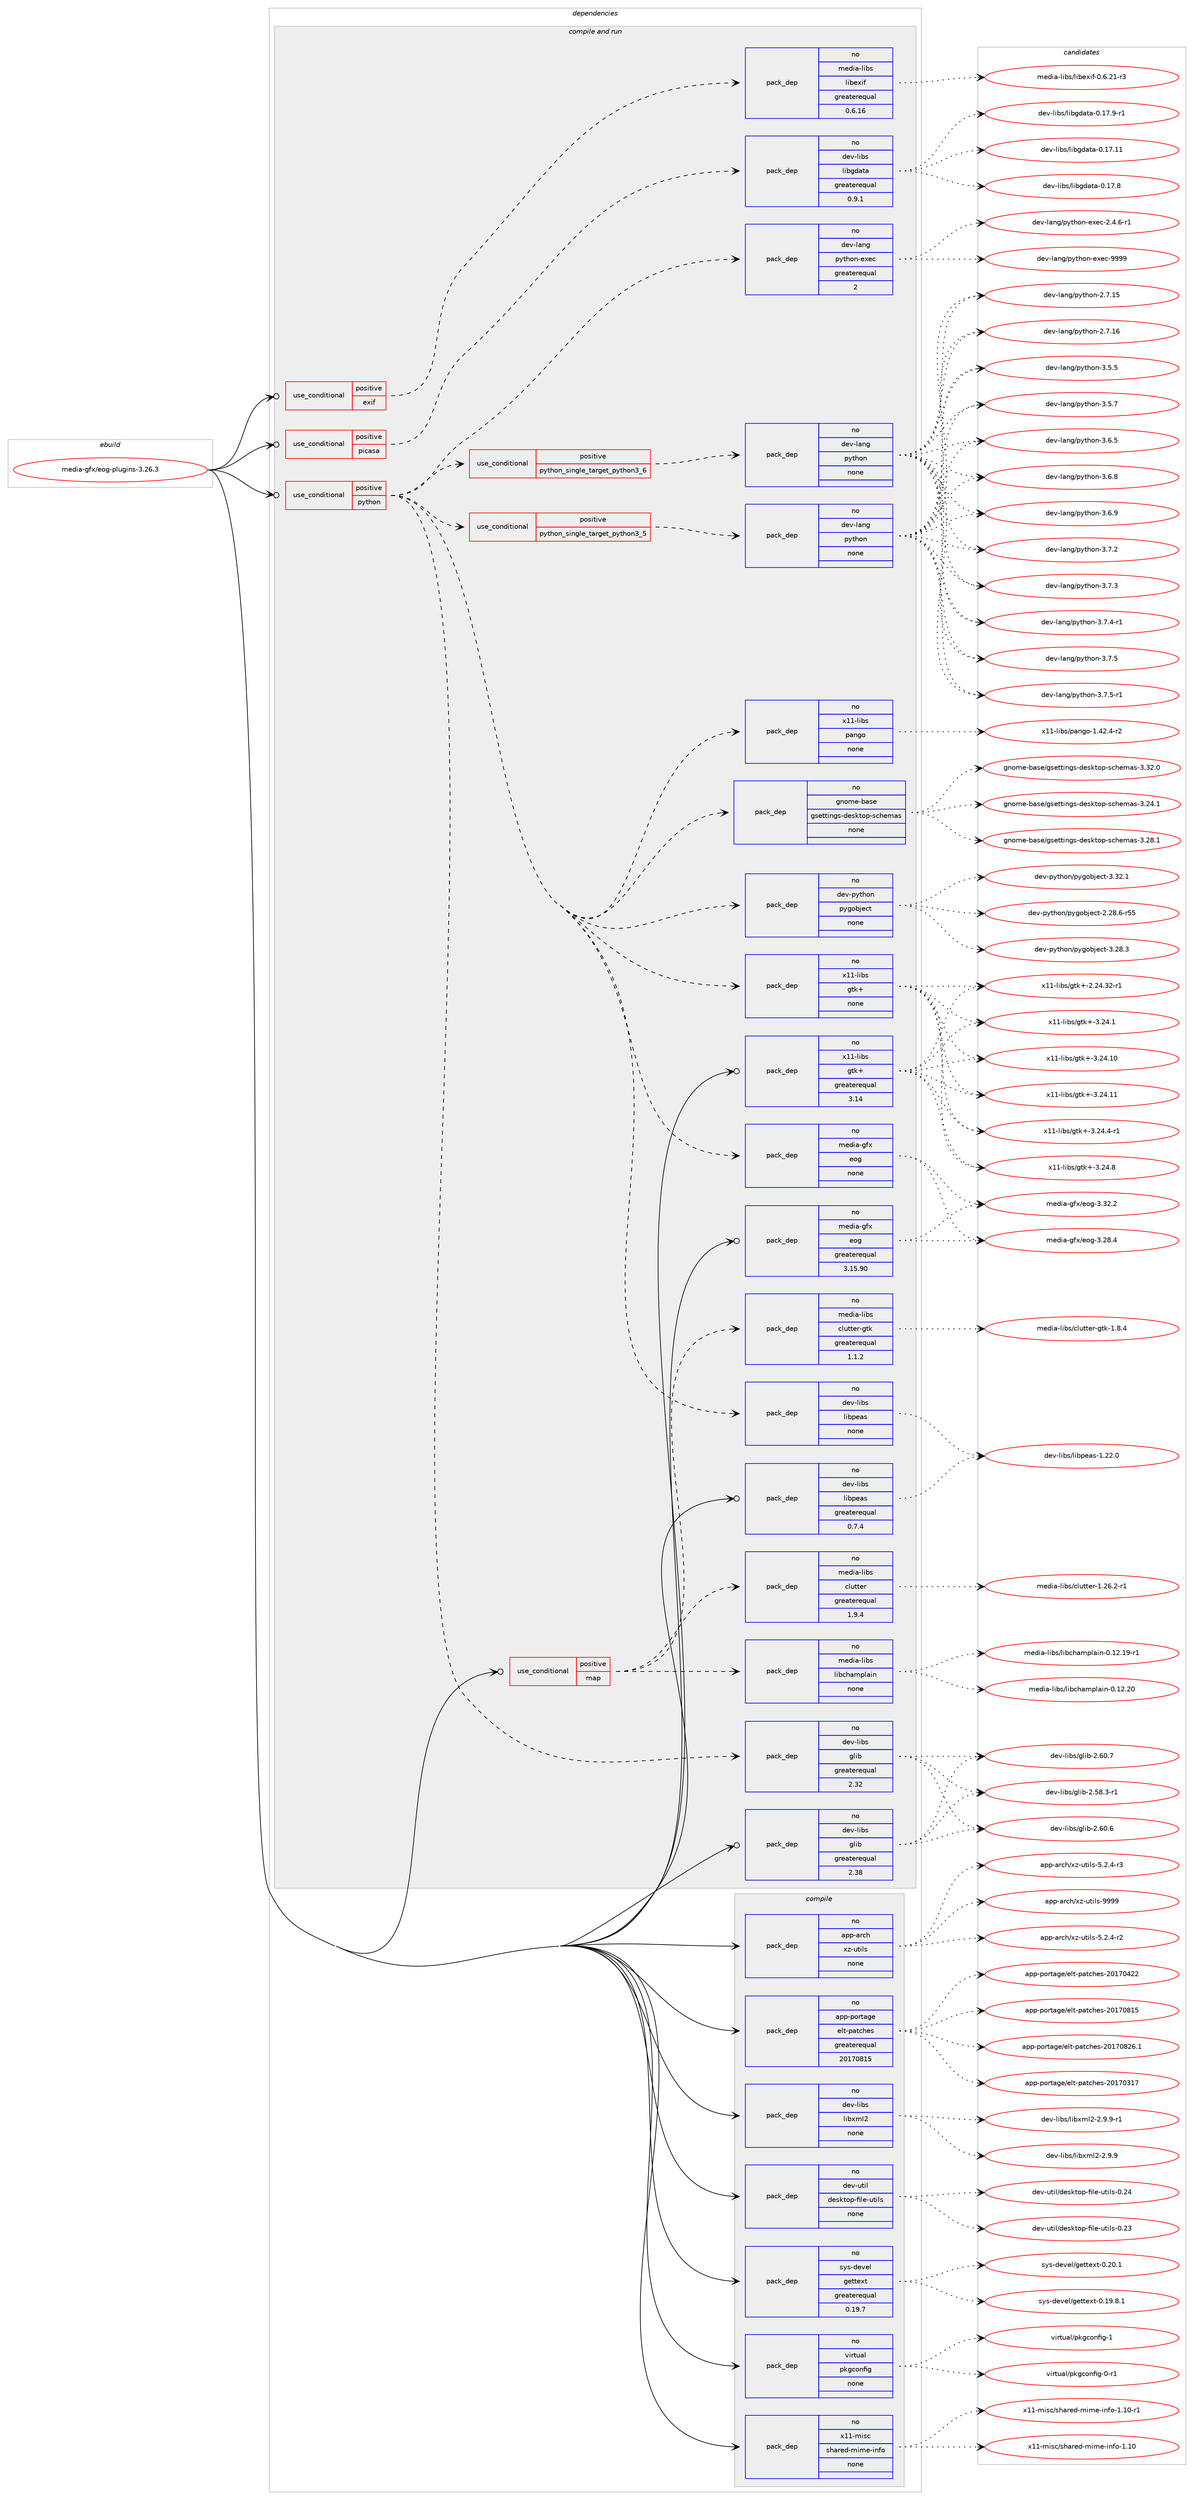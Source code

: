 digraph prolog {

# *************
# Graph options
# *************

newrank=true;
concentrate=true;
compound=true;
graph [rankdir=LR,fontname=Helvetica,fontsize=10,ranksep=1.5];#, ranksep=2.5, nodesep=0.2];
edge  [arrowhead=vee];
node  [fontname=Helvetica,fontsize=10];

# **********
# The ebuild
# **********

subgraph cluster_leftcol {
color=gray;
rank=same;
label=<<i>ebuild</i>>;
id [label="media-gfx/eog-plugins-3.26.3", color=red, width=4, href="../media-gfx/eog-plugins-3.26.3.svg"];
}

# ****************
# The dependencies
# ****************

subgraph cluster_midcol {
color=gray;
label=<<i>dependencies</i>>;
subgraph cluster_compile {
fillcolor="#eeeeee";
style=filled;
label=<<i>compile</i>>;
subgraph pack575659 {
dependency778737 [label=<<TABLE BORDER="0" CELLBORDER="1" CELLSPACING="0" CELLPADDING="4" WIDTH="220"><TR><TD ROWSPAN="6" CELLPADDING="30">pack_dep</TD></TR><TR><TD WIDTH="110">no</TD></TR><TR><TD>app-arch</TD></TR><TR><TD>xz-utils</TD></TR><TR><TD>none</TD></TR><TR><TD></TD></TR></TABLE>>, shape=none, color=blue];
}
id:e -> dependency778737:w [weight=20,style="solid",arrowhead="vee"];
subgraph pack575660 {
dependency778738 [label=<<TABLE BORDER="0" CELLBORDER="1" CELLSPACING="0" CELLPADDING="4" WIDTH="220"><TR><TD ROWSPAN="6" CELLPADDING="30">pack_dep</TD></TR><TR><TD WIDTH="110">no</TD></TR><TR><TD>app-portage</TD></TR><TR><TD>elt-patches</TD></TR><TR><TD>greaterequal</TD></TR><TR><TD>20170815</TD></TR></TABLE>>, shape=none, color=blue];
}
id:e -> dependency778738:w [weight=20,style="solid",arrowhead="vee"];
subgraph pack575661 {
dependency778739 [label=<<TABLE BORDER="0" CELLBORDER="1" CELLSPACING="0" CELLPADDING="4" WIDTH="220"><TR><TD ROWSPAN="6" CELLPADDING="30">pack_dep</TD></TR><TR><TD WIDTH="110">no</TD></TR><TR><TD>dev-libs</TD></TR><TR><TD>libxml2</TD></TR><TR><TD>none</TD></TR><TR><TD></TD></TR></TABLE>>, shape=none, color=blue];
}
id:e -> dependency778739:w [weight=20,style="solid",arrowhead="vee"];
subgraph pack575662 {
dependency778740 [label=<<TABLE BORDER="0" CELLBORDER="1" CELLSPACING="0" CELLPADDING="4" WIDTH="220"><TR><TD ROWSPAN="6" CELLPADDING="30">pack_dep</TD></TR><TR><TD WIDTH="110">no</TD></TR><TR><TD>dev-util</TD></TR><TR><TD>desktop-file-utils</TD></TR><TR><TD>none</TD></TR><TR><TD></TD></TR></TABLE>>, shape=none, color=blue];
}
id:e -> dependency778740:w [weight=20,style="solid",arrowhead="vee"];
subgraph pack575663 {
dependency778741 [label=<<TABLE BORDER="0" CELLBORDER="1" CELLSPACING="0" CELLPADDING="4" WIDTH="220"><TR><TD ROWSPAN="6" CELLPADDING="30">pack_dep</TD></TR><TR><TD WIDTH="110">no</TD></TR><TR><TD>sys-devel</TD></TR><TR><TD>gettext</TD></TR><TR><TD>greaterequal</TD></TR><TR><TD>0.19.7</TD></TR></TABLE>>, shape=none, color=blue];
}
id:e -> dependency778741:w [weight=20,style="solid",arrowhead="vee"];
subgraph pack575664 {
dependency778742 [label=<<TABLE BORDER="0" CELLBORDER="1" CELLSPACING="0" CELLPADDING="4" WIDTH="220"><TR><TD ROWSPAN="6" CELLPADDING="30">pack_dep</TD></TR><TR><TD WIDTH="110">no</TD></TR><TR><TD>virtual</TD></TR><TR><TD>pkgconfig</TD></TR><TR><TD>none</TD></TR><TR><TD></TD></TR></TABLE>>, shape=none, color=blue];
}
id:e -> dependency778742:w [weight=20,style="solid",arrowhead="vee"];
subgraph pack575665 {
dependency778743 [label=<<TABLE BORDER="0" CELLBORDER="1" CELLSPACING="0" CELLPADDING="4" WIDTH="220"><TR><TD ROWSPAN="6" CELLPADDING="30">pack_dep</TD></TR><TR><TD WIDTH="110">no</TD></TR><TR><TD>x11-misc</TD></TR><TR><TD>shared-mime-info</TD></TR><TR><TD>none</TD></TR><TR><TD></TD></TR></TABLE>>, shape=none, color=blue];
}
id:e -> dependency778743:w [weight=20,style="solid",arrowhead="vee"];
}
subgraph cluster_compileandrun {
fillcolor="#eeeeee";
style=filled;
label=<<i>compile and run</i>>;
subgraph cond189549 {
dependency778744 [label=<<TABLE BORDER="0" CELLBORDER="1" CELLSPACING="0" CELLPADDING="4"><TR><TD ROWSPAN="3" CELLPADDING="10">use_conditional</TD></TR><TR><TD>positive</TD></TR><TR><TD>exif</TD></TR></TABLE>>, shape=none, color=red];
subgraph pack575666 {
dependency778745 [label=<<TABLE BORDER="0" CELLBORDER="1" CELLSPACING="0" CELLPADDING="4" WIDTH="220"><TR><TD ROWSPAN="6" CELLPADDING="30">pack_dep</TD></TR><TR><TD WIDTH="110">no</TD></TR><TR><TD>media-libs</TD></TR><TR><TD>libexif</TD></TR><TR><TD>greaterequal</TD></TR><TR><TD>0.6.16</TD></TR></TABLE>>, shape=none, color=blue];
}
dependency778744:e -> dependency778745:w [weight=20,style="dashed",arrowhead="vee"];
}
id:e -> dependency778744:w [weight=20,style="solid",arrowhead="odotvee"];
subgraph cond189550 {
dependency778746 [label=<<TABLE BORDER="0" CELLBORDER="1" CELLSPACING="0" CELLPADDING="4"><TR><TD ROWSPAN="3" CELLPADDING="10">use_conditional</TD></TR><TR><TD>positive</TD></TR><TR><TD>map</TD></TR></TABLE>>, shape=none, color=red];
subgraph pack575667 {
dependency778747 [label=<<TABLE BORDER="0" CELLBORDER="1" CELLSPACING="0" CELLPADDING="4" WIDTH="220"><TR><TD ROWSPAN="6" CELLPADDING="30">pack_dep</TD></TR><TR><TD WIDTH="110">no</TD></TR><TR><TD>media-libs</TD></TR><TR><TD>libchamplain</TD></TR><TR><TD>none</TD></TR><TR><TD></TD></TR></TABLE>>, shape=none, color=blue];
}
dependency778746:e -> dependency778747:w [weight=20,style="dashed",arrowhead="vee"];
subgraph pack575668 {
dependency778748 [label=<<TABLE BORDER="0" CELLBORDER="1" CELLSPACING="0" CELLPADDING="4" WIDTH="220"><TR><TD ROWSPAN="6" CELLPADDING="30">pack_dep</TD></TR><TR><TD WIDTH="110">no</TD></TR><TR><TD>media-libs</TD></TR><TR><TD>clutter</TD></TR><TR><TD>greaterequal</TD></TR><TR><TD>1.9.4</TD></TR></TABLE>>, shape=none, color=blue];
}
dependency778746:e -> dependency778748:w [weight=20,style="dashed",arrowhead="vee"];
subgraph pack575669 {
dependency778749 [label=<<TABLE BORDER="0" CELLBORDER="1" CELLSPACING="0" CELLPADDING="4" WIDTH="220"><TR><TD ROWSPAN="6" CELLPADDING="30">pack_dep</TD></TR><TR><TD WIDTH="110">no</TD></TR><TR><TD>media-libs</TD></TR><TR><TD>clutter-gtk</TD></TR><TR><TD>greaterequal</TD></TR><TR><TD>1.1.2</TD></TR></TABLE>>, shape=none, color=blue];
}
dependency778746:e -> dependency778749:w [weight=20,style="dashed",arrowhead="vee"];
}
id:e -> dependency778746:w [weight=20,style="solid",arrowhead="odotvee"];
subgraph cond189551 {
dependency778750 [label=<<TABLE BORDER="0" CELLBORDER="1" CELLSPACING="0" CELLPADDING="4"><TR><TD ROWSPAN="3" CELLPADDING="10">use_conditional</TD></TR><TR><TD>positive</TD></TR><TR><TD>picasa</TD></TR></TABLE>>, shape=none, color=red];
subgraph pack575670 {
dependency778751 [label=<<TABLE BORDER="0" CELLBORDER="1" CELLSPACING="0" CELLPADDING="4" WIDTH="220"><TR><TD ROWSPAN="6" CELLPADDING="30">pack_dep</TD></TR><TR><TD WIDTH="110">no</TD></TR><TR><TD>dev-libs</TD></TR><TR><TD>libgdata</TD></TR><TR><TD>greaterequal</TD></TR><TR><TD>0.9.1</TD></TR></TABLE>>, shape=none, color=blue];
}
dependency778750:e -> dependency778751:w [weight=20,style="dashed",arrowhead="vee"];
}
id:e -> dependency778750:w [weight=20,style="solid",arrowhead="odotvee"];
subgraph cond189552 {
dependency778752 [label=<<TABLE BORDER="0" CELLBORDER="1" CELLSPACING="0" CELLPADDING="4"><TR><TD ROWSPAN="3" CELLPADDING="10">use_conditional</TD></TR><TR><TD>positive</TD></TR><TR><TD>python</TD></TR></TABLE>>, shape=none, color=red];
subgraph cond189553 {
dependency778753 [label=<<TABLE BORDER="0" CELLBORDER="1" CELLSPACING="0" CELLPADDING="4"><TR><TD ROWSPAN="3" CELLPADDING="10">use_conditional</TD></TR><TR><TD>positive</TD></TR><TR><TD>python_single_target_python3_5</TD></TR></TABLE>>, shape=none, color=red];
subgraph pack575671 {
dependency778754 [label=<<TABLE BORDER="0" CELLBORDER="1" CELLSPACING="0" CELLPADDING="4" WIDTH="220"><TR><TD ROWSPAN="6" CELLPADDING="30">pack_dep</TD></TR><TR><TD WIDTH="110">no</TD></TR><TR><TD>dev-lang</TD></TR><TR><TD>python</TD></TR><TR><TD>none</TD></TR><TR><TD></TD></TR></TABLE>>, shape=none, color=blue];
}
dependency778753:e -> dependency778754:w [weight=20,style="dashed",arrowhead="vee"];
}
dependency778752:e -> dependency778753:w [weight=20,style="dashed",arrowhead="vee"];
subgraph cond189554 {
dependency778755 [label=<<TABLE BORDER="0" CELLBORDER="1" CELLSPACING="0" CELLPADDING="4"><TR><TD ROWSPAN="3" CELLPADDING="10">use_conditional</TD></TR><TR><TD>positive</TD></TR><TR><TD>python_single_target_python3_6</TD></TR></TABLE>>, shape=none, color=red];
subgraph pack575672 {
dependency778756 [label=<<TABLE BORDER="0" CELLBORDER="1" CELLSPACING="0" CELLPADDING="4" WIDTH="220"><TR><TD ROWSPAN="6" CELLPADDING="30">pack_dep</TD></TR><TR><TD WIDTH="110">no</TD></TR><TR><TD>dev-lang</TD></TR><TR><TD>python</TD></TR><TR><TD>none</TD></TR><TR><TD></TD></TR></TABLE>>, shape=none, color=blue];
}
dependency778755:e -> dependency778756:w [weight=20,style="dashed",arrowhead="vee"];
}
dependency778752:e -> dependency778755:w [weight=20,style="dashed",arrowhead="vee"];
subgraph pack575673 {
dependency778757 [label=<<TABLE BORDER="0" CELLBORDER="1" CELLSPACING="0" CELLPADDING="4" WIDTH="220"><TR><TD ROWSPAN="6" CELLPADDING="30">pack_dep</TD></TR><TR><TD WIDTH="110">no</TD></TR><TR><TD>dev-lang</TD></TR><TR><TD>python-exec</TD></TR><TR><TD>greaterequal</TD></TR><TR><TD>2</TD></TR></TABLE>>, shape=none, color=blue];
}
dependency778752:e -> dependency778757:w [weight=20,style="dashed",arrowhead="vee"];
subgraph pack575674 {
dependency778758 [label=<<TABLE BORDER="0" CELLBORDER="1" CELLSPACING="0" CELLPADDING="4" WIDTH="220"><TR><TD ROWSPAN="6" CELLPADDING="30">pack_dep</TD></TR><TR><TD WIDTH="110">no</TD></TR><TR><TD>dev-libs</TD></TR><TR><TD>glib</TD></TR><TR><TD>greaterequal</TD></TR><TR><TD>2.32</TD></TR></TABLE>>, shape=none, color=blue];
}
dependency778752:e -> dependency778758:w [weight=20,style="dashed",arrowhead="vee"];
subgraph pack575675 {
dependency778759 [label=<<TABLE BORDER="0" CELLBORDER="1" CELLSPACING="0" CELLPADDING="4" WIDTH="220"><TR><TD ROWSPAN="6" CELLPADDING="30">pack_dep</TD></TR><TR><TD WIDTH="110">no</TD></TR><TR><TD>dev-libs</TD></TR><TR><TD>libpeas</TD></TR><TR><TD>none</TD></TR><TR><TD></TD></TR></TABLE>>, shape=none, color=blue];
}
dependency778752:e -> dependency778759:w [weight=20,style="dashed",arrowhead="vee"];
subgraph pack575676 {
dependency778760 [label=<<TABLE BORDER="0" CELLBORDER="1" CELLSPACING="0" CELLPADDING="4" WIDTH="220"><TR><TD ROWSPAN="6" CELLPADDING="30">pack_dep</TD></TR><TR><TD WIDTH="110">no</TD></TR><TR><TD>dev-python</TD></TR><TR><TD>pygobject</TD></TR><TR><TD>none</TD></TR><TR><TD></TD></TR></TABLE>>, shape=none, color=blue];
}
dependency778752:e -> dependency778760:w [weight=20,style="dashed",arrowhead="vee"];
subgraph pack575677 {
dependency778761 [label=<<TABLE BORDER="0" CELLBORDER="1" CELLSPACING="0" CELLPADDING="4" WIDTH="220"><TR><TD ROWSPAN="6" CELLPADDING="30">pack_dep</TD></TR><TR><TD WIDTH="110">no</TD></TR><TR><TD>gnome-base</TD></TR><TR><TD>gsettings-desktop-schemas</TD></TR><TR><TD>none</TD></TR><TR><TD></TD></TR></TABLE>>, shape=none, color=blue];
}
dependency778752:e -> dependency778761:w [weight=20,style="dashed",arrowhead="vee"];
subgraph pack575678 {
dependency778762 [label=<<TABLE BORDER="0" CELLBORDER="1" CELLSPACING="0" CELLPADDING="4" WIDTH="220"><TR><TD ROWSPAN="6" CELLPADDING="30">pack_dep</TD></TR><TR><TD WIDTH="110">no</TD></TR><TR><TD>media-gfx</TD></TR><TR><TD>eog</TD></TR><TR><TD>none</TD></TR><TR><TD></TD></TR></TABLE>>, shape=none, color=blue];
}
dependency778752:e -> dependency778762:w [weight=20,style="dashed",arrowhead="vee"];
subgraph pack575679 {
dependency778763 [label=<<TABLE BORDER="0" CELLBORDER="1" CELLSPACING="0" CELLPADDING="4" WIDTH="220"><TR><TD ROWSPAN="6" CELLPADDING="30">pack_dep</TD></TR><TR><TD WIDTH="110">no</TD></TR><TR><TD>x11-libs</TD></TR><TR><TD>gtk+</TD></TR><TR><TD>none</TD></TR><TR><TD></TD></TR></TABLE>>, shape=none, color=blue];
}
dependency778752:e -> dependency778763:w [weight=20,style="dashed",arrowhead="vee"];
subgraph pack575680 {
dependency778764 [label=<<TABLE BORDER="0" CELLBORDER="1" CELLSPACING="0" CELLPADDING="4" WIDTH="220"><TR><TD ROWSPAN="6" CELLPADDING="30">pack_dep</TD></TR><TR><TD WIDTH="110">no</TD></TR><TR><TD>x11-libs</TD></TR><TR><TD>pango</TD></TR><TR><TD>none</TD></TR><TR><TD></TD></TR></TABLE>>, shape=none, color=blue];
}
dependency778752:e -> dependency778764:w [weight=20,style="dashed",arrowhead="vee"];
}
id:e -> dependency778752:w [weight=20,style="solid",arrowhead="odotvee"];
subgraph pack575681 {
dependency778765 [label=<<TABLE BORDER="0" CELLBORDER="1" CELLSPACING="0" CELLPADDING="4" WIDTH="220"><TR><TD ROWSPAN="6" CELLPADDING="30">pack_dep</TD></TR><TR><TD WIDTH="110">no</TD></TR><TR><TD>dev-libs</TD></TR><TR><TD>glib</TD></TR><TR><TD>greaterequal</TD></TR><TR><TD>2.38</TD></TR></TABLE>>, shape=none, color=blue];
}
id:e -> dependency778765:w [weight=20,style="solid",arrowhead="odotvee"];
subgraph pack575682 {
dependency778766 [label=<<TABLE BORDER="0" CELLBORDER="1" CELLSPACING="0" CELLPADDING="4" WIDTH="220"><TR><TD ROWSPAN="6" CELLPADDING="30">pack_dep</TD></TR><TR><TD WIDTH="110">no</TD></TR><TR><TD>dev-libs</TD></TR><TR><TD>libpeas</TD></TR><TR><TD>greaterequal</TD></TR><TR><TD>0.7.4</TD></TR></TABLE>>, shape=none, color=blue];
}
id:e -> dependency778766:w [weight=20,style="solid",arrowhead="odotvee"];
subgraph pack575683 {
dependency778767 [label=<<TABLE BORDER="0" CELLBORDER="1" CELLSPACING="0" CELLPADDING="4" WIDTH="220"><TR><TD ROWSPAN="6" CELLPADDING="30">pack_dep</TD></TR><TR><TD WIDTH="110">no</TD></TR><TR><TD>media-gfx</TD></TR><TR><TD>eog</TD></TR><TR><TD>greaterequal</TD></TR><TR><TD>3.15.90</TD></TR></TABLE>>, shape=none, color=blue];
}
id:e -> dependency778767:w [weight=20,style="solid",arrowhead="odotvee"];
subgraph pack575684 {
dependency778768 [label=<<TABLE BORDER="0" CELLBORDER="1" CELLSPACING="0" CELLPADDING="4" WIDTH="220"><TR><TD ROWSPAN="6" CELLPADDING="30">pack_dep</TD></TR><TR><TD WIDTH="110">no</TD></TR><TR><TD>x11-libs</TD></TR><TR><TD>gtk+</TD></TR><TR><TD>greaterequal</TD></TR><TR><TD>3.14</TD></TR></TABLE>>, shape=none, color=blue];
}
id:e -> dependency778768:w [weight=20,style="solid",arrowhead="odotvee"];
}
subgraph cluster_run {
fillcolor="#eeeeee";
style=filled;
label=<<i>run</i>>;
}
}

# **************
# The candidates
# **************

subgraph cluster_choices {
rank=same;
color=gray;
label=<<i>candidates</i>>;

subgraph choice575659 {
color=black;
nodesep=1;
choice9711211245971149910447120122451171161051081154553465046524511450 [label="app-arch/xz-utils-5.2.4-r2", color=red, width=4,href="../app-arch/xz-utils-5.2.4-r2.svg"];
choice9711211245971149910447120122451171161051081154553465046524511451 [label="app-arch/xz-utils-5.2.4-r3", color=red, width=4,href="../app-arch/xz-utils-5.2.4-r3.svg"];
choice9711211245971149910447120122451171161051081154557575757 [label="app-arch/xz-utils-9999", color=red, width=4,href="../app-arch/xz-utils-9999.svg"];
dependency778737:e -> choice9711211245971149910447120122451171161051081154553465046524511450:w [style=dotted,weight="100"];
dependency778737:e -> choice9711211245971149910447120122451171161051081154553465046524511451:w [style=dotted,weight="100"];
dependency778737:e -> choice9711211245971149910447120122451171161051081154557575757:w [style=dotted,weight="100"];
}
subgraph choice575660 {
color=black;
nodesep=1;
choice97112112451121111141169710310147101108116451129711699104101115455048495548514955 [label="app-portage/elt-patches-20170317", color=red, width=4,href="../app-portage/elt-patches-20170317.svg"];
choice97112112451121111141169710310147101108116451129711699104101115455048495548525050 [label="app-portage/elt-patches-20170422", color=red, width=4,href="../app-portage/elt-patches-20170422.svg"];
choice97112112451121111141169710310147101108116451129711699104101115455048495548564953 [label="app-portage/elt-patches-20170815", color=red, width=4,href="../app-portage/elt-patches-20170815.svg"];
choice971121124511211111411697103101471011081164511297116991041011154550484955485650544649 [label="app-portage/elt-patches-20170826.1", color=red, width=4,href="../app-portage/elt-patches-20170826.1.svg"];
dependency778738:e -> choice97112112451121111141169710310147101108116451129711699104101115455048495548514955:w [style=dotted,weight="100"];
dependency778738:e -> choice97112112451121111141169710310147101108116451129711699104101115455048495548525050:w [style=dotted,weight="100"];
dependency778738:e -> choice97112112451121111141169710310147101108116451129711699104101115455048495548564953:w [style=dotted,weight="100"];
dependency778738:e -> choice971121124511211111411697103101471011081164511297116991041011154550484955485650544649:w [style=dotted,weight="100"];
}
subgraph choice575661 {
color=black;
nodesep=1;
choice1001011184510810598115471081059812010910850455046574657 [label="dev-libs/libxml2-2.9.9", color=red, width=4,href="../dev-libs/libxml2-2.9.9.svg"];
choice10010111845108105981154710810598120109108504550465746574511449 [label="dev-libs/libxml2-2.9.9-r1", color=red, width=4,href="../dev-libs/libxml2-2.9.9-r1.svg"];
dependency778739:e -> choice1001011184510810598115471081059812010910850455046574657:w [style=dotted,weight="100"];
dependency778739:e -> choice10010111845108105981154710810598120109108504550465746574511449:w [style=dotted,weight="100"];
}
subgraph choice575662 {
color=black;
nodesep=1;
choice100101118451171161051084710010111510711611111245102105108101451171161051081154548465051 [label="dev-util/desktop-file-utils-0.23", color=red, width=4,href="../dev-util/desktop-file-utils-0.23.svg"];
choice100101118451171161051084710010111510711611111245102105108101451171161051081154548465052 [label="dev-util/desktop-file-utils-0.24", color=red, width=4,href="../dev-util/desktop-file-utils-0.24.svg"];
dependency778740:e -> choice100101118451171161051084710010111510711611111245102105108101451171161051081154548465051:w [style=dotted,weight="100"];
dependency778740:e -> choice100101118451171161051084710010111510711611111245102105108101451171161051081154548465052:w [style=dotted,weight="100"];
}
subgraph choice575663 {
color=black;
nodesep=1;
choice1151211154510010111810110847103101116116101120116454846495746564649 [label="sys-devel/gettext-0.19.8.1", color=red, width=4,href="../sys-devel/gettext-0.19.8.1.svg"];
choice115121115451001011181011084710310111611610112011645484650484649 [label="sys-devel/gettext-0.20.1", color=red, width=4,href="../sys-devel/gettext-0.20.1.svg"];
dependency778741:e -> choice1151211154510010111810110847103101116116101120116454846495746564649:w [style=dotted,weight="100"];
dependency778741:e -> choice115121115451001011181011084710310111611610112011645484650484649:w [style=dotted,weight="100"];
}
subgraph choice575664 {
color=black;
nodesep=1;
choice11810511411611797108471121071039911111010210510345484511449 [label="virtual/pkgconfig-0-r1", color=red, width=4,href="../virtual/pkgconfig-0-r1.svg"];
choice1181051141161179710847112107103991111101021051034549 [label="virtual/pkgconfig-1", color=red, width=4,href="../virtual/pkgconfig-1.svg"];
dependency778742:e -> choice11810511411611797108471121071039911111010210510345484511449:w [style=dotted,weight="100"];
dependency778742:e -> choice1181051141161179710847112107103991111101021051034549:w [style=dotted,weight="100"];
}
subgraph choice575665 {
color=black;
nodesep=1;
choice12049494510910511599471151049711410110045109105109101451051101021114549464948 [label="x11-misc/shared-mime-info-1.10", color=red, width=4,href="../x11-misc/shared-mime-info-1.10.svg"];
choice120494945109105115994711510497114101100451091051091014510511010211145494649484511449 [label="x11-misc/shared-mime-info-1.10-r1", color=red, width=4,href="../x11-misc/shared-mime-info-1.10-r1.svg"];
dependency778743:e -> choice12049494510910511599471151049711410110045109105109101451051101021114549464948:w [style=dotted,weight="100"];
dependency778743:e -> choice120494945109105115994711510497114101100451091051091014510511010211145494649484511449:w [style=dotted,weight="100"];
}
subgraph choice575666 {
color=black;
nodesep=1;
choice1091011001059745108105981154710810598101120105102454846544650494511451 [label="media-libs/libexif-0.6.21-r3", color=red, width=4,href="../media-libs/libexif-0.6.21-r3.svg"];
dependency778745:e -> choice1091011001059745108105981154710810598101120105102454846544650494511451:w [style=dotted,weight="100"];
}
subgraph choice575667 {
color=black;
nodesep=1;
choice109101100105974510810598115471081059899104971091121089710511045484649504649574511449 [label="media-libs/libchamplain-0.12.19-r1", color=red, width=4,href="../media-libs/libchamplain-0.12.19-r1.svg"];
choice10910110010597451081059811547108105989910497109112108971051104548464950465048 [label="media-libs/libchamplain-0.12.20", color=red, width=4,href="../media-libs/libchamplain-0.12.20.svg"];
dependency778747:e -> choice109101100105974510810598115471081059899104971091121089710511045484649504649574511449:w [style=dotted,weight="100"];
dependency778747:e -> choice10910110010597451081059811547108105989910497109112108971051104548464950465048:w [style=dotted,weight="100"];
}
subgraph choice575668 {
color=black;
nodesep=1;
choice1091011001059745108105981154799108117116116101114454946505446504511449 [label="media-libs/clutter-1.26.2-r1", color=red, width=4,href="../media-libs/clutter-1.26.2-r1.svg"];
dependency778748:e -> choice1091011001059745108105981154799108117116116101114454946505446504511449:w [style=dotted,weight="100"];
}
subgraph choice575669 {
color=black;
nodesep=1;
choice109101100105974510810598115479910811711611610111445103116107454946564652 [label="media-libs/clutter-gtk-1.8.4", color=red, width=4,href="../media-libs/clutter-gtk-1.8.4.svg"];
dependency778749:e -> choice109101100105974510810598115479910811711611610111445103116107454946564652:w [style=dotted,weight="100"];
}
subgraph choice575670 {
color=black;
nodesep=1;
choice1001011184510810598115471081059810310097116974548464955464949 [label="dev-libs/libgdata-0.17.11", color=red, width=4,href="../dev-libs/libgdata-0.17.11.svg"];
choice10010111845108105981154710810598103100971169745484649554656 [label="dev-libs/libgdata-0.17.8", color=red, width=4,href="../dev-libs/libgdata-0.17.8.svg"];
choice100101118451081059811547108105981031009711697454846495546574511449 [label="dev-libs/libgdata-0.17.9-r1", color=red, width=4,href="../dev-libs/libgdata-0.17.9-r1.svg"];
dependency778751:e -> choice1001011184510810598115471081059810310097116974548464955464949:w [style=dotted,weight="100"];
dependency778751:e -> choice10010111845108105981154710810598103100971169745484649554656:w [style=dotted,weight="100"];
dependency778751:e -> choice100101118451081059811547108105981031009711697454846495546574511449:w [style=dotted,weight="100"];
}
subgraph choice575671 {
color=black;
nodesep=1;
choice10010111845108971101034711212111610411111045504655464953 [label="dev-lang/python-2.7.15", color=red, width=4,href="../dev-lang/python-2.7.15.svg"];
choice10010111845108971101034711212111610411111045504655464954 [label="dev-lang/python-2.7.16", color=red, width=4,href="../dev-lang/python-2.7.16.svg"];
choice100101118451089711010347112121116104111110455146534653 [label="dev-lang/python-3.5.5", color=red, width=4,href="../dev-lang/python-3.5.5.svg"];
choice100101118451089711010347112121116104111110455146534655 [label="dev-lang/python-3.5.7", color=red, width=4,href="../dev-lang/python-3.5.7.svg"];
choice100101118451089711010347112121116104111110455146544653 [label="dev-lang/python-3.6.5", color=red, width=4,href="../dev-lang/python-3.6.5.svg"];
choice100101118451089711010347112121116104111110455146544656 [label="dev-lang/python-3.6.8", color=red, width=4,href="../dev-lang/python-3.6.8.svg"];
choice100101118451089711010347112121116104111110455146544657 [label="dev-lang/python-3.6.9", color=red, width=4,href="../dev-lang/python-3.6.9.svg"];
choice100101118451089711010347112121116104111110455146554650 [label="dev-lang/python-3.7.2", color=red, width=4,href="../dev-lang/python-3.7.2.svg"];
choice100101118451089711010347112121116104111110455146554651 [label="dev-lang/python-3.7.3", color=red, width=4,href="../dev-lang/python-3.7.3.svg"];
choice1001011184510897110103471121211161041111104551465546524511449 [label="dev-lang/python-3.7.4-r1", color=red, width=4,href="../dev-lang/python-3.7.4-r1.svg"];
choice100101118451089711010347112121116104111110455146554653 [label="dev-lang/python-3.7.5", color=red, width=4,href="../dev-lang/python-3.7.5.svg"];
choice1001011184510897110103471121211161041111104551465546534511449 [label="dev-lang/python-3.7.5-r1", color=red, width=4,href="../dev-lang/python-3.7.5-r1.svg"];
dependency778754:e -> choice10010111845108971101034711212111610411111045504655464953:w [style=dotted,weight="100"];
dependency778754:e -> choice10010111845108971101034711212111610411111045504655464954:w [style=dotted,weight="100"];
dependency778754:e -> choice100101118451089711010347112121116104111110455146534653:w [style=dotted,weight="100"];
dependency778754:e -> choice100101118451089711010347112121116104111110455146534655:w [style=dotted,weight="100"];
dependency778754:e -> choice100101118451089711010347112121116104111110455146544653:w [style=dotted,weight="100"];
dependency778754:e -> choice100101118451089711010347112121116104111110455146544656:w [style=dotted,weight="100"];
dependency778754:e -> choice100101118451089711010347112121116104111110455146544657:w [style=dotted,weight="100"];
dependency778754:e -> choice100101118451089711010347112121116104111110455146554650:w [style=dotted,weight="100"];
dependency778754:e -> choice100101118451089711010347112121116104111110455146554651:w [style=dotted,weight="100"];
dependency778754:e -> choice1001011184510897110103471121211161041111104551465546524511449:w [style=dotted,weight="100"];
dependency778754:e -> choice100101118451089711010347112121116104111110455146554653:w [style=dotted,weight="100"];
dependency778754:e -> choice1001011184510897110103471121211161041111104551465546534511449:w [style=dotted,weight="100"];
}
subgraph choice575672 {
color=black;
nodesep=1;
choice10010111845108971101034711212111610411111045504655464953 [label="dev-lang/python-2.7.15", color=red, width=4,href="../dev-lang/python-2.7.15.svg"];
choice10010111845108971101034711212111610411111045504655464954 [label="dev-lang/python-2.7.16", color=red, width=4,href="../dev-lang/python-2.7.16.svg"];
choice100101118451089711010347112121116104111110455146534653 [label="dev-lang/python-3.5.5", color=red, width=4,href="../dev-lang/python-3.5.5.svg"];
choice100101118451089711010347112121116104111110455146534655 [label="dev-lang/python-3.5.7", color=red, width=4,href="../dev-lang/python-3.5.7.svg"];
choice100101118451089711010347112121116104111110455146544653 [label="dev-lang/python-3.6.5", color=red, width=4,href="../dev-lang/python-3.6.5.svg"];
choice100101118451089711010347112121116104111110455146544656 [label="dev-lang/python-3.6.8", color=red, width=4,href="../dev-lang/python-3.6.8.svg"];
choice100101118451089711010347112121116104111110455146544657 [label="dev-lang/python-3.6.9", color=red, width=4,href="../dev-lang/python-3.6.9.svg"];
choice100101118451089711010347112121116104111110455146554650 [label="dev-lang/python-3.7.2", color=red, width=4,href="../dev-lang/python-3.7.2.svg"];
choice100101118451089711010347112121116104111110455146554651 [label="dev-lang/python-3.7.3", color=red, width=4,href="../dev-lang/python-3.7.3.svg"];
choice1001011184510897110103471121211161041111104551465546524511449 [label="dev-lang/python-3.7.4-r1", color=red, width=4,href="../dev-lang/python-3.7.4-r1.svg"];
choice100101118451089711010347112121116104111110455146554653 [label="dev-lang/python-3.7.5", color=red, width=4,href="../dev-lang/python-3.7.5.svg"];
choice1001011184510897110103471121211161041111104551465546534511449 [label="dev-lang/python-3.7.5-r1", color=red, width=4,href="../dev-lang/python-3.7.5-r1.svg"];
dependency778756:e -> choice10010111845108971101034711212111610411111045504655464953:w [style=dotted,weight="100"];
dependency778756:e -> choice10010111845108971101034711212111610411111045504655464954:w [style=dotted,weight="100"];
dependency778756:e -> choice100101118451089711010347112121116104111110455146534653:w [style=dotted,weight="100"];
dependency778756:e -> choice100101118451089711010347112121116104111110455146534655:w [style=dotted,weight="100"];
dependency778756:e -> choice100101118451089711010347112121116104111110455146544653:w [style=dotted,weight="100"];
dependency778756:e -> choice100101118451089711010347112121116104111110455146544656:w [style=dotted,weight="100"];
dependency778756:e -> choice100101118451089711010347112121116104111110455146544657:w [style=dotted,weight="100"];
dependency778756:e -> choice100101118451089711010347112121116104111110455146554650:w [style=dotted,weight="100"];
dependency778756:e -> choice100101118451089711010347112121116104111110455146554651:w [style=dotted,weight="100"];
dependency778756:e -> choice1001011184510897110103471121211161041111104551465546524511449:w [style=dotted,weight="100"];
dependency778756:e -> choice100101118451089711010347112121116104111110455146554653:w [style=dotted,weight="100"];
dependency778756:e -> choice1001011184510897110103471121211161041111104551465546534511449:w [style=dotted,weight="100"];
}
subgraph choice575673 {
color=black;
nodesep=1;
choice10010111845108971101034711212111610411111045101120101994550465246544511449 [label="dev-lang/python-exec-2.4.6-r1", color=red, width=4,href="../dev-lang/python-exec-2.4.6-r1.svg"];
choice10010111845108971101034711212111610411111045101120101994557575757 [label="dev-lang/python-exec-9999", color=red, width=4,href="../dev-lang/python-exec-9999.svg"];
dependency778757:e -> choice10010111845108971101034711212111610411111045101120101994550465246544511449:w [style=dotted,weight="100"];
dependency778757:e -> choice10010111845108971101034711212111610411111045101120101994557575757:w [style=dotted,weight="100"];
}
subgraph choice575674 {
color=black;
nodesep=1;
choice10010111845108105981154710310810598455046535646514511449 [label="dev-libs/glib-2.58.3-r1", color=red, width=4,href="../dev-libs/glib-2.58.3-r1.svg"];
choice1001011184510810598115471031081059845504654484654 [label="dev-libs/glib-2.60.6", color=red, width=4,href="../dev-libs/glib-2.60.6.svg"];
choice1001011184510810598115471031081059845504654484655 [label="dev-libs/glib-2.60.7", color=red, width=4,href="../dev-libs/glib-2.60.7.svg"];
dependency778758:e -> choice10010111845108105981154710310810598455046535646514511449:w [style=dotted,weight="100"];
dependency778758:e -> choice1001011184510810598115471031081059845504654484654:w [style=dotted,weight="100"];
dependency778758:e -> choice1001011184510810598115471031081059845504654484655:w [style=dotted,weight="100"];
}
subgraph choice575675 {
color=black;
nodesep=1;
choice100101118451081059811547108105981121019711545494650504648 [label="dev-libs/libpeas-1.22.0", color=red, width=4,href="../dev-libs/libpeas-1.22.0.svg"];
dependency778759:e -> choice100101118451081059811547108105981121019711545494650504648:w [style=dotted,weight="100"];
}
subgraph choice575676 {
color=black;
nodesep=1;
choice1001011184511212111610411111047112121103111981061019911645504650564654451145353 [label="dev-python/pygobject-2.28.6-r55", color=red, width=4,href="../dev-python/pygobject-2.28.6-r55.svg"];
choice1001011184511212111610411111047112121103111981061019911645514650564651 [label="dev-python/pygobject-3.28.3", color=red, width=4,href="../dev-python/pygobject-3.28.3.svg"];
choice1001011184511212111610411111047112121103111981061019911645514651504649 [label="dev-python/pygobject-3.32.1", color=red, width=4,href="../dev-python/pygobject-3.32.1.svg"];
dependency778760:e -> choice1001011184511212111610411111047112121103111981061019911645504650564654451145353:w [style=dotted,weight="100"];
dependency778760:e -> choice1001011184511212111610411111047112121103111981061019911645514650564651:w [style=dotted,weight="100"];
dependency778760:e -> choice1001011184511212111610411111047112121103111981061019911645514651504649:w [style=dotted,weight="100"];
}
subgraph choice575677 {
color=black;
nodesep=1;
choice103110111109101459897115101471031151011161161051101031154510010111510711611111245115991041011099711545514650524649 [label="gnome-base/gsettings-desktop-schemas-3.24.1", color=red, width=4,href="../gnome-base/gsettings-desktop-schemas-3.24.1.svg"];
choice103110111109101459897115101471031151011161161051101031154510010111510711611111245115991041011099711545514650564649 [label="gnome-base/gsettings-desktop-schemas-3.28.1", color=red, width=4,href="../gnome-base/gsettings-desktop-schemas-3.28.1.svg"];
choice103110111109101459897115101471031151011161161051101031154510010111510711611111245115991041011099711545514651504648 [label="gnome-base/gsettings-desktop-schemas-3.32.0", color=red, width=4,href="../gnome-base/gsettings-desktop-schemas-3.32.0.svg"];
dependency778761:e -> choice103110111109101459897115101471031151011161161051101031154510010111510711611111245115991041011099711545514650524649:w [style=dotted,weight="100"];
dependency778761:e -> choice103110111109101459897115101471031151011161161051101031154510010111510711611111245115991041011099711545514650564649:w [style=dotted,weight="100"];
dependency778761:e -> choice103110111109101459897115101471031151011161161051101031154510010111510711611111245115991041011099711545514651504648:w [style=dotted,weight="100"];
}
subgraph choice575678 {
color=black;
nodesep=1;
choice10910110010597451031021204710111110345514650564652 [label="media-gfx/eog-3.28.4", color=red, width=4,href="../media-gfx/eog-3.28.4.svg"];
choice10910110010597451031021204710111110345514651504650 [label="media-gfx/eog-3.32.2", color=red, width=4,href="../media-gfx/eog-3.32.2.svg"];
dependency778762:e -> choice10910110010597451031021204710111110345514650564652:w [style=dotted,weight="100"];
dependency778762:e -> choice10910110010597451031021204710111110345514651504650:w [style=dotted,weight="100"];
}
subgraph choice575679 {
color=black;
nodesep=1;
choice12049494510810598115471031161074345504650524651504511449 [label="x11-libs/gtk+-2.24.32-r1", color=red, width=4,href="../x11-libs/gtk+-2.24.32-r1.svg"];
choice12049494510810598115471031161074345514650524649 [label="x11-libs/gtk+-3.24.1", color=red, width=4,href="../x11-libs/gtk+-3.24.1.svg"];
choice1204949451081059811547103116107434551465052464948 [label="x11-libs/gtk+-3.24.10", color=red, width=4,href="../x11-libs/gtk+-3.24.10.svg"];
choice1204949451081059811547103116107434551465052464949 [label="x11-libs/gtk+-3.24.11", color=red, width=4,href="../x11-libs/gtk+-3.24.11.svg"];
choice120494945108105981154710311610743455146505246524511449 [label="x11-libs/gtk+-3.24.4-r1", color=red, width=4,href="../x11-libs/gtk+-3.24.4-r1.svg"];
choice12049494510810598115471031161074345514650524656 [label="x11-libs/gtk+-3.24.8", color=red, width=4,href="../x11-libs/gtk+-3.24.8.svg"];
dependency778763:e -> choice12049494510810598115471031161074345504650524651504511449:w [style=dotted,weight="100"];
dependency778763:e -> choice12049494510810598115471031161074345514650524649:w [style=dotted,weight="100"];
dependency778763:e -> choice1204949451081059811547103116107434551465052464948:w [style=dotted,weight="100"];
dependency778763:e -> choice1204949451081059811547103116107434551465052464949:w [style=dotted,weight="100"];
dependency778763:e -> choice120494945108105981154710311610743455146505246524511449:w [style=dotted,weight="100"];
dependency778763:e -> choice12049494510810598115471031161074345514650524656:w [style=dotted,weight="100"];
}
subgraph choice575680 {
color=black;
nodesep=1;
choice120494945108105981154711297110103111454946525046524511450 [label="x11-libs/pango-1.42.4-r2", color=red, width=4,href="../x11-libs/pango-1.42.4-r2.svg"];
dependency778764:e -> choice120494945108105981154711297110103111454946525046524511450:w [style=dotted,weight="100"];
}
subgraph choice575681 {
color=black;
nodesep=1;
choice10010111845108105981154710310810598455046535646514511449 [label="dev-libs/glib-2.58.3-r1", color=red, width=4,href="../dev-libs/glib-2.58.3-r1.svg"];
choice1001011184510810598115471031081059845504654484654 [label="dev-libs/glib-2.60.6", color=red, width=4,href="../dev-libs/glib-2.60.6.svg"];
choice1001011184510810598115471031081059845504654484655 [label="dev-libs/glib-2.60.7", color=red, width=4,href="../dev-libs/glib-2.60.7.svg"];
dependency778765:e -> choice10010111845108105981154710310810598455046535646514511449:w [style=dotted,weight="100"];
dependency778765:e -> choice1001011184510810598115471031081059845504654484654:w [style=dotted,weight="100"];
dependency778765:e -> choice1001011184510810598115471031081059845504654484655:w [style=dotted,weight="100"];
}
subgraph choice575682 {
color=black;
nodesep=1;
choice100101118451081059811547108105981121019711545494650504648 [label="dev-libs/libpeas-1.22.0", color=red, width=4,href="../dev-libs/libpeas-1.22.0.svg"];
dependency778766:e -> choice100101118451081059811547108105981121019711545494650504648:w [style=dotted,weight="100"];
}
subgraph choice575683 {
color=black;
nodesep=1;
choice10910110010597451031021204710111110345514650564652 [label="media-gfx/eog-3.28.4", color=red, width=4,href="../media-gfx/eog-3.28.4.svg"];
choice10910110010597451031021204710111110345514651504650 [label="media-gfx/eog-3.32.2", color=red, width=4,href="../media-gfx/eog-3.32.2.svg"];
dependency778767:e -> choice10910110010597451031021204710111110345514650564652:w [style=dotted,weight="100"];
dependency778767:e -> choice10910110010597451031021204710111110345514651504650:w [style=dotted,weight="100"];
}
subgraph choice575684 {
color=black;
nodesep=1;
choice12049494510810598115471031161074345504650524651504511449 [label="x11-libs/gtk+-2.24.32-r1", color=red, width=4,href="../x11-libs/gtk+-2.24.32-r1.svg"];
choice12049494510810598115471031161074345514650524649 [label="x11-libs/gtk+-3.24.1", color=red, width=4,href="../x11-libs/gtk+-3.24.1.svg"];
choice1204949451081059811547103116107434551465052464948 [label="x11-libs/gtk+-3.24.10", color=red, width=4,href="../x11-libs/gtk+-3.24.10.svg"];
choice1204949451081059811547103116107434551465052464949 [label="x11-libs/gtk+-3.24.11", color=red, width=4,href="../x11-libs/gtk+-3.24.11.svg"];
choice120494945108105981154710311610743455146505246524511449 [label="x11-libs/gtk+-3.24.4-r1", color=red, width=4,href="../x11-libs/gtk+-3.24.4-r1.svg"];
choice12049494510810598115471031161074345514650524656 [label="x11-libs/gtk+-3.24.8", color=red, width=4,href="../x11-libs/gtk+-3.24.8.svg"];
dependency778768:e -> choice12049494510810598115471031161074345504650524651504511449:w [style=dotted,weight="100"];
dependency778768:e -> choice12049494510810598115471031161074345514650524649:w [style=dotted,weight="100"];
dependency778768:e -> choice1204949451081059811547103116107434551465052464948:w [style=dotted,weight="100"];
dependency778768:e -> choice1204949451081059811547103116107434551465052464949:w [style=dotted,weight="100"];
dependency778768:e -> choice120494945108105981154710311610743455146505246524511449:w [style=dotted,weight="100"];
dependency778768:e -> choice12049494510810598115471031161074345514650524656:w [style=dotted,weight="100"];
}
}

}

